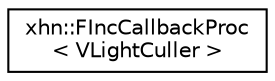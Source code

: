 digraph "Graphical Class Hierarchy"
{
  edge [fontname="Helvetica",fontsize="10",labelfontname="Helvetica",labelfontsize="10"];
  node [fontname="Helvetica",fontsize="10",shape=record];
  rankdir="LR";
  Node1 [label="xhn::FIncCallbackProc\l\< VLightCuller \>",height=0.2,width=0.4,color="black", fillcolor="white", style="filled",URL="$structxhn_1_1_f_inc_callback_proc.html"];
}
